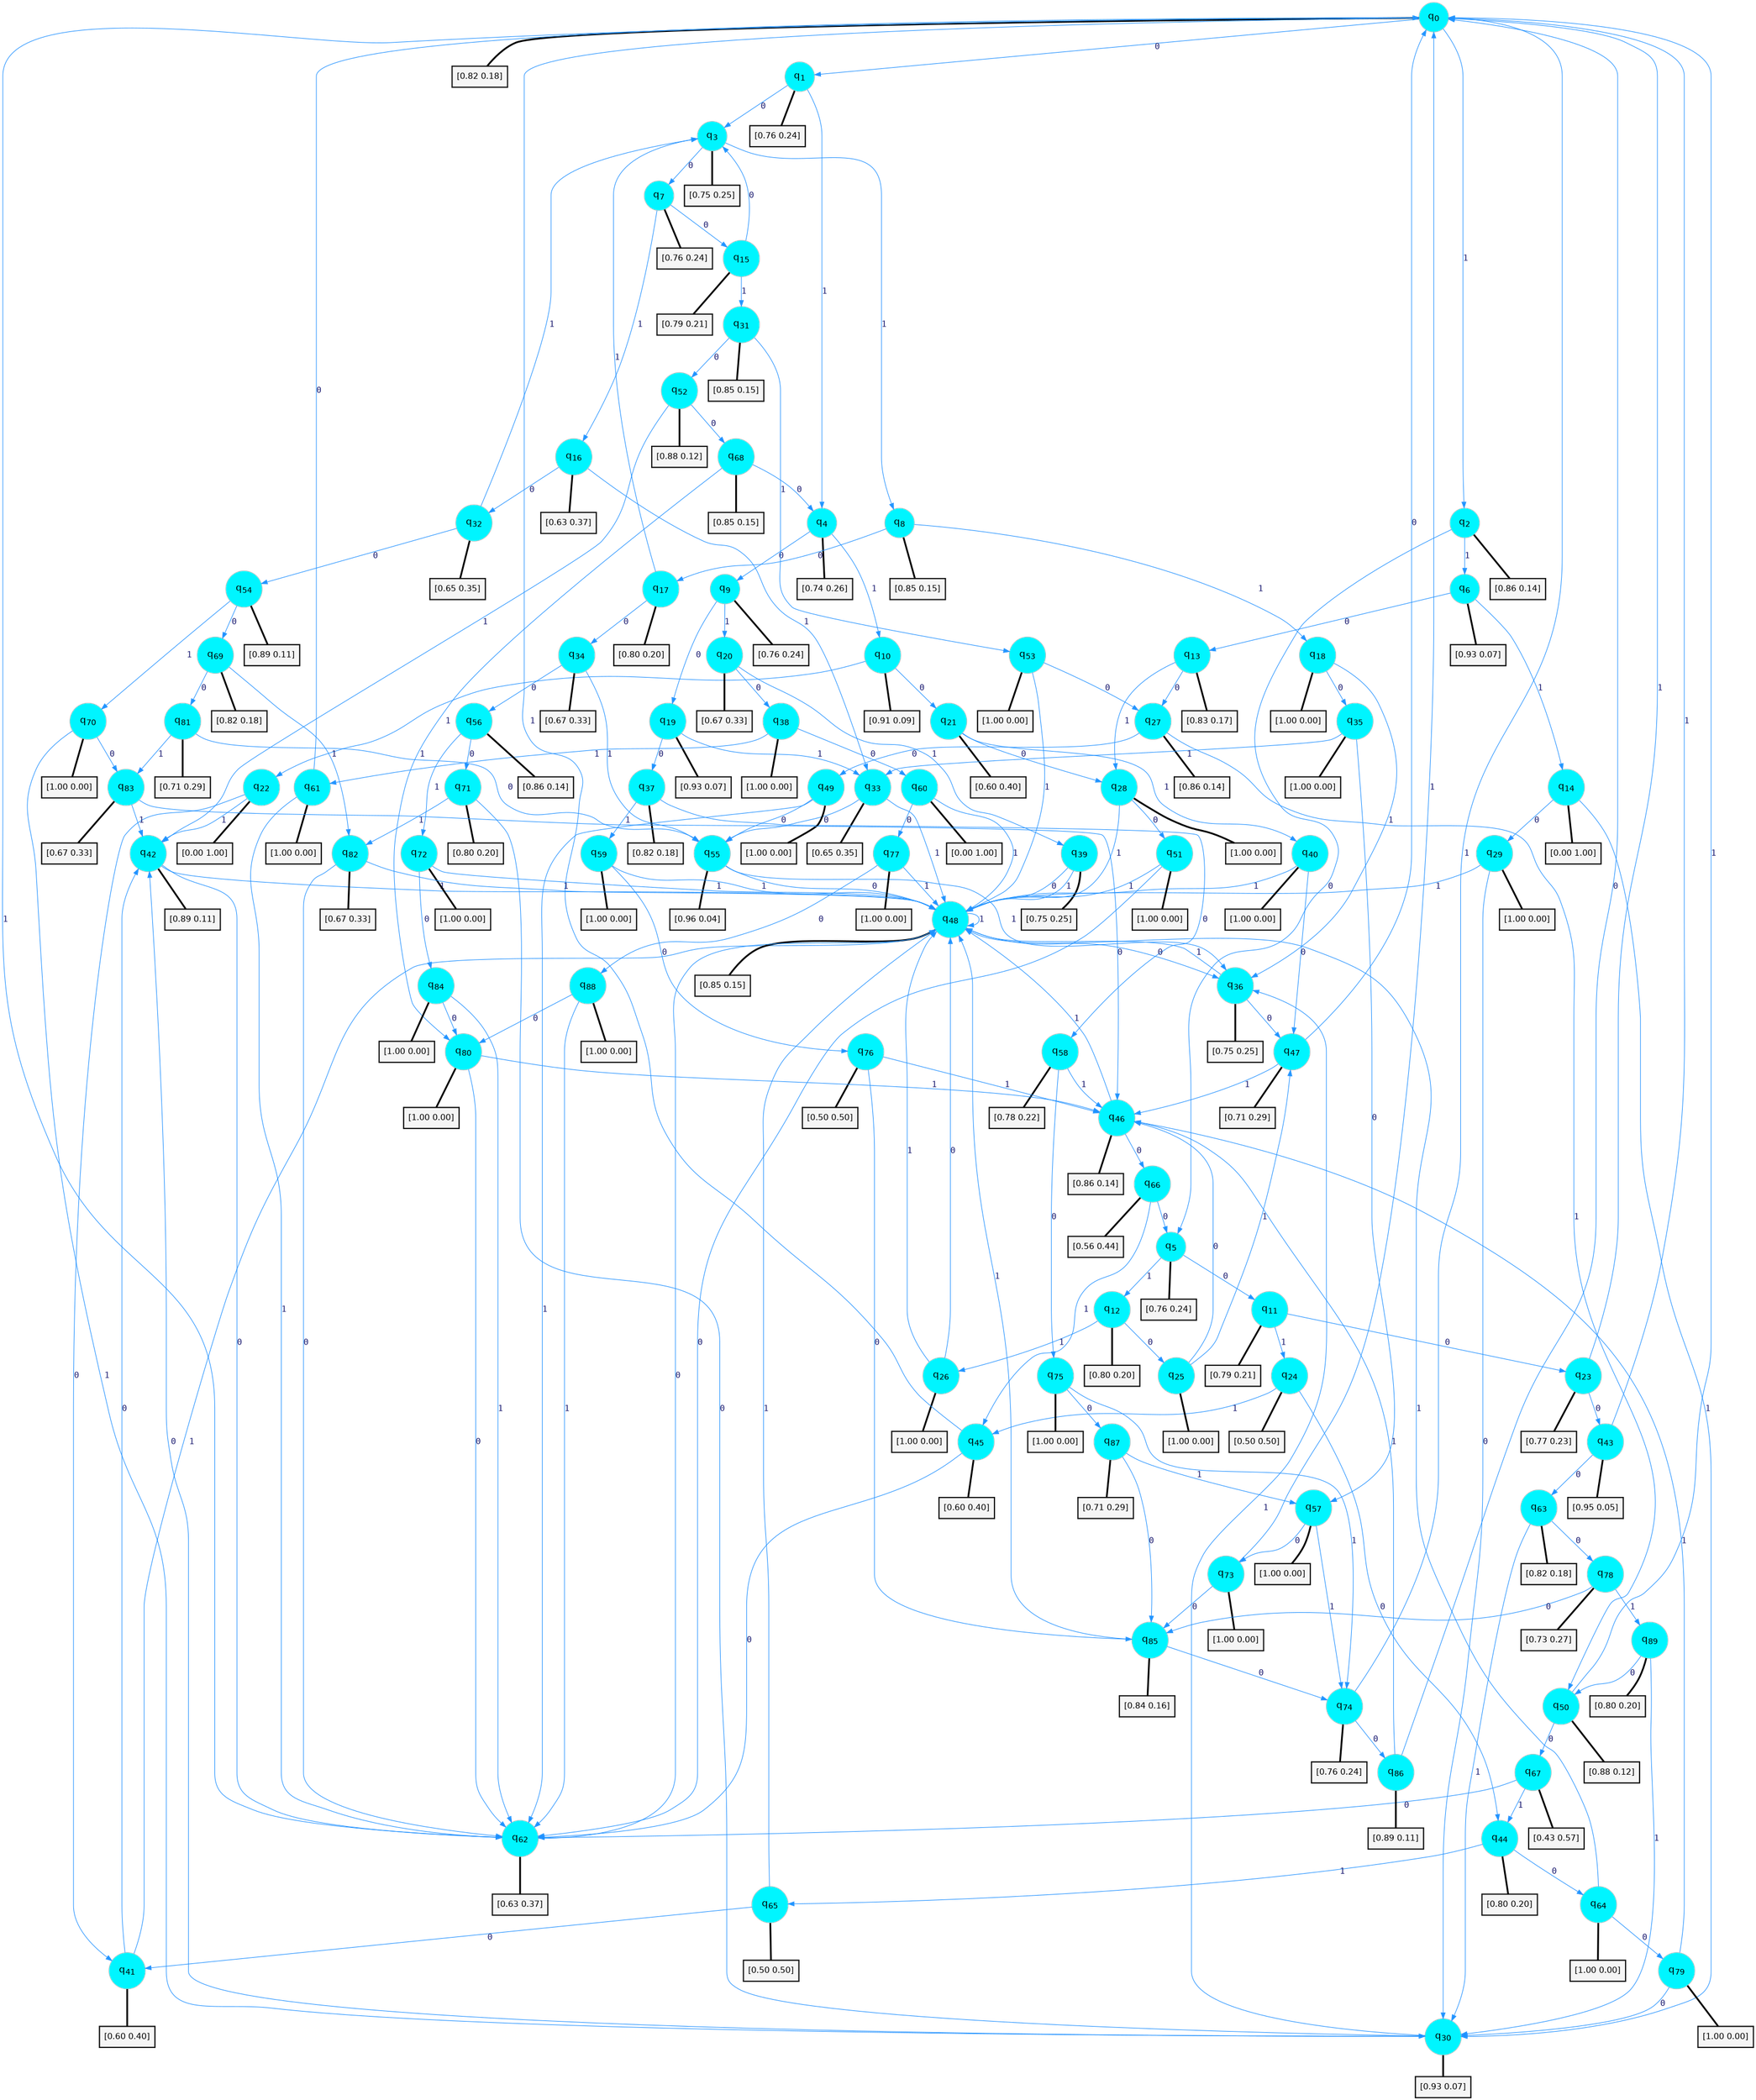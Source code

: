 digraph G {
graph [
bgcolor=transparent, dpi=300, rankdir=TD, size="40,25"];
node [
color=gray, fillcolor=turquoise1, fontcolor=black, fontname=Helvetica, fontsize=16, fontweight=bold, shape=circle, style=filled];
edge [
arrowsize=1, color=dodgerblue1, fontcolor=midnightblue, fontname=courier, fontweight=bold, penwidth=1, style=solid, weight=20];
0[label=<q<SUB>0</SUB>>];
1[label=<q<SUB>1</SUB>>];
2[label=<q<SUB>2</SUB>>];
3[label=<q<SUB>3</SUB>>];
4[label=<q<SUB>4</SUB>>];
5[label=<q<SUB>5</SUB>>];
6[label=<q<SUB>6</SUB>>];
7[label=<q<SUB>7</SUB>>];
8[label=<q<SUB>8</SUB>>];
9[label=<q<SUB>9</SUB>>];
10[label=<q<SUB>10</SUB>>];
11[label=<q<SUB>11</SUB>>];
12[label=<q<SUB>12</SUB>>];
13[label=<q<SUB>13</SUB>>];
14[label=<q<SUB>14</SUB>>];
15[label=<q<SUB>15</SUB>>];
16[label=<q<SUB>16</SUB>>];
17[label=<q<SUB>17</SUB>>];
18[label=<q<SUB>18</SUB>>];
19[label=<q<SUB>19</SUB>>];
20[label=<q<SUB>20</SUB>>];
21[label=<q<SUB>21</SUB>>];
22[label=<q<SUB>22</SUB>>];
23[label=<q<SUB>23</SUB>>];
24[label=<q<SUB>24</SUB>>];
25[label=<q<SUB>25</SUB>>];
26[label=<q<SUB>26</SUB>>];
27[label=<q<SUB>27</SUB>>];
28[label=<q<SUB>28</SUB>>];
29[label=<q<SUB>29</SUB>>];
30[label=<q<SUB>30</SUB>>];
31[label=<q<SUB>31</SUB>>];
32[label=<q<SUB>32</SUB>>];
33[label=<q<SUB>33</SUB>>];
34[label=<q<SUB>34</SUB>>];
35[label=<q<SUB>35</SUB>>];
36[label=<q<SUB>36</SUB>>];
37[label=<q<SUB>37</SUB>>];
38[label=<q<SUB>38</SUB>>];
39[label=<q<SUB>39</SUB>>];
40[label=<q<SUB>40</SUB>>];
41[label=<q<SUB>41</SUB>>];
42[label=<q<SUB>42</SUB>>];
43[label=<q<SUB>43</SUB>>];
44[label=<q<SUB>44</SUB>>];
45[label=<q<SUB>45</SUB>>];
46[label=<q<SUB>46</SUB>>];
47[label=<q<SUB>47</SUB>>];
48[label=<q<SUB>48</SUB>>];
49[label=<q<SUB>49</SUB>>];
50[label=<q<SUB>50</SUB>>];
51[label=<q<SUB>51</SUB>>];
52[label=<q<SUB>52</SUB>>];
53[label=<q<SUB>53</SUB>>];
54[label=<q<SUB>54</SUB>>];
55[label=<q<SUB>55</SUB>>];
56[label=<q<SUB>56</SUB>>];
57[label=<q<SUB>57</SUB>>];
58[label=<q<SUB>58</SUB>>];
59[label=<q<SUB>59</SUB>>];
60[label=<q<SUB>60</SUB>>];
61[label=<q<SUB>61</SUB>>];
62[label=<q<SUB>62</SUB>>];
63[label=<q<SUB>63</SUB>>];
64[label=<q<SUB>64</SUB>>];
65[label=<q<SUB>65</SUB>>];
66[label=<q<SUB>66</SUB>>];
67[label=<q<SUB>67</SUB>>];
68[label=<q<SUB>68</SUB>>];
69[label=<q<SUB>69</SUB>>];
70[label=<q<SUB>70</SUB>>];
71[label=<q<SUB>71</SUB>>];
72[label=<q<SUB>72</SUB>>];
73[label=<q<SUB>73</SUB>>];
74[label=<q<SUB>74</SUB>>];
75[label=<q<SUB>75</SUB>>];
76[label=<q<SUB>76</SUB>>];
77[label=<q<SUB>77</SUB>>];
78[label=<q<SUB>78</SUB>>];
79[label=<q<SUB>79</SUB>>];
80[label=<q<SUB>80</SUB>>];
81[label=<q<SUB>81</SUB>>];
82[label=<q<SUB>82</SUB>>];
83[label=<q<SUB>83</SUB>>];
84[label=<q<SUB>84</SUB>>];
85[label=<q<SUB>85</SUB>>];
86[label=<q<SUB>86</SUB>>];
87[label=<q<SUB>87</SUB>>];
88[label=<q<SUB>88</SUB>>];
89[label=<q<SUB>89</SUB>>];
90[label="[0.82 0.18]", shape=box,fontcolor=black, fontname=Helvetica, fontsize=14, penwidth=2, fillcolor=whitesmoke,color=black];
91[label="[0.76 0.24]", shape=box,fontcolor=black, fontname=Helvetica, fontsize=14, penwidth=2, fillcolor=whitesmoke,color=black];
92[label="[0.86 0.14]", shape=box,fontcolor=black, fontname=Helvetica, fontsize=14, penwidth=2, fillcolor=whitesmoke,color=black];
93[label="[0.75 0.25]", shape=box,fontcolor=black, fontname=Helvetica, fontsize=14, penwidth=2, fillcolor=whitesmoke,color=black];
94[label="[0.74 0.26]", shape=box,fontcolor=black, fontname=Helvetica, fontsize=14, penwidth=2, fillcolor=whitesmoke,color=black];
95[label="[0.76 0.24]", shape=box,fontcolor=black, fontname=Helvetica, fontsize=14, penwidth=2, fillcolor=whitesmoke,color=black];
96[label="[0.93 0.07]", shape=box,fontcolor=black, fontname=Helvetica, fontsize=14, penwidth=2, fillcolor=whitesmoke,color=black];
97[label="[0.76 0.24]", shape=box,fontcolor=black, fontname=Helvetica, fontsize=14, penwidth=2, fillcolor=whitesmoke,color=black];
98[label="[0.85 0.15]", shape=box,fontcolor=black, fontname=Helvetica, fontsize=14, penwidth=2, fillcolor=whitesmoke,color=black];
99[label="[0.76 0.24]", shape=box,fontcolor=black, fontname=Helvetica, fontsize=14, penwidth=2, fillcolor=whitesmoke,color=black];
100[label="[0.91 0.09]", shape=box,fontcolor=black, fontname=Helvetica, fontsize=14, penwidth=2, fillcolor=whitesmoke,color=black];
101[label="[0.79 0.21]", shape=box,fontcolor=black, fontname=Helvetica, fontsize=14, penwidth=2, fillcolor=whitesmoke,color=black];
102[label="[0.80 0.20]", shape=box,fontcolor=black, fontname=Helvetica, fontsize=14, penwidth=2, fillcolor=whitesmoke,color=black];
103[label="[0.83 0.17]", shape=box,fontcolor=black, fontname=Helvetica, fontsize=14, penwidth=2, fillcolor=whitesmoke,color=black];
104[label="[0.00 1.00]", shape=box,fontcolor=black, fontname=Helvetica, fontsize=14, penwidth=2, fillcolor=whitesmoke,color=black];
105[label="[0.79 0.21]", shape=box,fontcolor=black, fontname=Helvetica, fontsize=14, penwidth=2, fillcolor=whitesmoke,color=black];
106[label="[0.63 0.37]", shape=box,fontcolor=black, fontname=Helvetica, fontsize=14, penwidth=2, fillcolor=whitesmoke,color=black];
107[label="[0.80 0.20]", shape=box,fontcolor=black, fontname=Helvetica, fontsize=14, penwidth=2, fillcolor=whitesmoke,color=black];
108[label="[1.00 0.00]", shape=box,fontcolor=black, fontname=Helvetica, fontsize=14, penwidth=2, fillcolor=whitesmoke,color=black];
109[label="[0.93 0.07]", shape=box,fontcolor=black, fontname=Helvetica, fontsize=14, penwidth=2, fillcolor=whitesmoke,color=black];
110[label="[0.67 0.33]", shape=box,fontcolor=black, fontname=Helvetica, fontsize=14, penwidth=2, fillcolor=whitesmoke,color=black];
111[label="[0.60 0.40]", shape=box,fontcolor=black, fontname=Helvetica, fontsize=14, penwidth=2, fillcolor=whitesmoke,color=black];
112[label="[0.00 1.00]", shape=box,fontcolor=black, fontname=Helvetica, fontsize=14, penwidth=2, fillcolor=whitesmoke,color=black];
113[label="[0.77 0.23]", shape=box,fontcolor=black, fontname=Helvetica, fontsize=14, penwidth=2, fillcolor=whitesmoke,color=black];
114[label="[0.50 0.50]", shape=box,fontcolor=black, fontname=Helvetica, fontsize=14, penwidth=2, fillcolor=whitesmoke,color=black];
115[label="[1.00 0.00]", shape=box,fontcolor=black, fontname=Helvetica, fontsize=14, penwidth=2, fillcolor=whitesmoke,color=black];
116[label="[1.00 0.00]", shape=box,fontcolor=black, fontname=Helvetica, fontsize=14, penwidth=2, fillcolor=whitesmoke,color=black];
117[label="[0.86 0.14]", shape=box,fontcolor=black, fontname=Helvetica, fontsize=14, penwidth=2, fillcolor=whitesmoke,color=black];
118[label="[1.00 0.00]", shape=box,fontcolor=black, fontname=Helvetica, fontsize=14, penwidth=2, fillcolor=whitesmoke,color=black];
119[label="[1.00 0.00]", shape=box,fontcolor=black, fontname=Helvetica, fontsize=14, penwidth=2, fillcolor=whitesmoke,color=black];
120[label="[0.93 0.07]", shape=box,fontcolor=black, fontname=Helvetica, fontsize=14, penwidth=2, fillcolor=whitesmoke,color=black];
121[label="[0.85 0.15]", shape=box,fontcolor=black, fontname=Helvetica, fontsize=14, penwidth=2, fillcolor=whitesmoke,color=black];
122[label="[0.65 0.35]", shape=box,fontcolor=black, fontname=Helvetica, fontsize=14, penwidth=2, fillcolor=whitesmoke,color=black];
123[label="[0.65 0.35]", shape=box,fontcolor=black, fontname=Helvetica, fontsize=14, penwidth=2, fillcolor=whitesmoke,color=black];
124[label="[0.67 0.33]", shape=box,fontcolor=black, fontname=Helvetica, fontsize=14, penwidth=2, fillcolor=whitesmoke,color=black];
125[label="[1.00 0.00]", shape=box,fontcolor=black, fontname=Helvetica, fontsize=14, penwidth=2, fillcolor=whitesmoke,color=black];
126[label="[0.75 0.25]", shape=box,fontcolor=black, fontname=Helvetica, fontsize=14, penwidth=2, fillcolor=whitesmoke,color=black];
127[label="[0.82 0.18]", shape=box,fontcolor=black, fontname=Helvetica, fontsize=14, penwidth=2, fillcolor=whitesmoke,color=black];
128[label="[1.00 0.00]", shape=box,fontcolor=black, fontname=Helvetica, fontsize=14, penwidth=2, fillcolor=whitesmoke,color=black];
129[label="[0.75 0.25]", shape=box,fontcolor=black, fontname=Helvetica, fontsize=14, penwidth=2, fillcolor=whitesmoke,color=black];
130[label="[1.00 0.00]", shape=box,fontcolor=black, fontname=Helvetica, fontsize=14, penwidth=2, fillcolor=whitesmoke,color=black];
131[label="[0.60 0.40]", shape=box,fontcolor=black, fontname=Helvetica, fontsize=14, penwidth=2, fillcolor=whitesmoke,color=black];
132[label="[0.89 0.11]", shape=box,fontcolor=black, fontname=Helvetica, fontsize=14, penwidth=2, fillcolor=whitesmoke,color=black];
133[label="[0.95 0.05]", shape=box,fontcolor=black, fontname=Helvetica, fontsize=14, penwidth=2, fillcolor=whitesmoke,color=black];
134[label="[0.80 0.20]", shape=box,fontcolor=black, fontname=Helvetica, fontsize=14, penwidth=2, fillcolor=whitesmoke,color=black];
135[label="[0.60 0.40]", shape=box,fontcolor=black, fontname=Helvetica, fontsize=14, penwidth=2, fillcolor=whitesmoke,color=black];
136[label="[0.86 0.14]", shape=box,fontcolor=black, fontname=Helvetica, fontsize=14, penwidth=2, fillcolor=whitesmoke,color=black];
137[label="[0.71 0.29]", shape=box,fontcolor=black, fontname=Helvetica, fontsize=14, penwidth=2, fillcolor=whitesmoke,color=black];
138[label="[0.85 0.15]", shape=box,fontcolor=black, fontname=Helvetica, fontsize=14, penwidth=2, fillcolor=whitesmoke,color=black];
139[label="[1.00 0.00]", shape=box,fontcolor=black, fontname=Helvetica, fontsize=14, penwidth=2, fillcolor=whitesmoke,color=black];
140[label="[0.88 0.12]", shape=box,fontcolor=black, fontname=Helvetica, fontsize=14, penwidth=2, fillcolor=whitesmoke,color=black];
141[label="[1.00 0.00]", shape=box,fontcolor=black, fontname=Helvetica, fontsize=14, penwidth=2, fillcolor=whitesmoke,color=black];
142[label="[0.88 0.12]", shape=box,fontcolor=black, fontname=Helvetica, fontsize=14, penwidth=2, fillcolor=whitesmoke,color=black];
143[label="[1.00 0.00]", shape=box,fontcolor=black, fontname=Helvetica, fontsize=14, penwidth=2, fillcolor=whitesmoke,color=black];
144[label="[0.89 0.11]", shape=box,fontcolor=black, fontname=Helvetica, fontsize=14, penwidth=2, fillcolor=whitesmoke,color=black];
145[label="[0.96 0.04]", shape=box,fontcolor=black, fontname=Helvetica, fontsize=14, penwidth=2, fillcolor=whitesmoke,color=black];
146[label="[0.86 0.14]", shape=box,fontcolor=black, fontname=Helvetica, fontsize=14, penwidth=2, fillcolor=whitesmoke,color=black];
147[label="[1.00 0.00]", shape=box,fontcolor=black, fontname=Helvetica, fontsize=14, penwidth=2, fillcolor=whitesmoke,color=black];
148[label="[0.78 0.22]", shape=box,fontcolor=black, fontname=Helvetica, fontsize=14, penwidth=2, fillcolor=whitesmoke,color=black];
149[label="[1.00 0.00]", shape=box,fontcolor=black, fontname=Helvetica, fontsize=14, penwidth=2, fillcolor=whitesmoke,color=black];
150[label="[0.00 1.00]", shape=box,fontcolor=black, fontname=Helvetica, fontsize=14, penwidth=2, fillcolor=whitesmoke,color=black];
151[label="[1.00 0.00]", shape=box,fontcolor=black, fontname=Helvetica, fontsize=14, penwidth=2, fillcolor=whitesmoke,color=black];
152[label="[0.63 0.37]", shape=box,fontcolor=black, fontname=Helvetica, fontsize=14, penwidth=2, fillcolor=whitesmoke,color=black];
153[label="[0.82 0.18]", shape=box,fontcolor=black, fontname=Helvetica, fontsize=14, penwidth=2, fillcolor=whitesmoke,color=black];
154[label="[1.00 0.00]", shape=box,fontcolor=black, fontname=Helvetica, fontsize=14, penwidth=2, fillcolor=whitesmoke,color=black];
155[label="[0.50 0.50]", shape=box,fontcolor=black, fontname=Helvetica, fontsize=14, penwidth=2, fillcolor=whitesmoke,color=black];
156[label="[0.56 0.44]", shape=box,fontcolor=black, fontname=Helvetica, fontsize=14, penwidth=2, fillcolor=whitesmoke,color=black];
157[label="[0.43 0.57]", shape=box,fontcolor=black, fontname=Helvetica, fontsize=14, penwidth=2, fillcolor=whitesmoke,color=black];
158[label="[0.85 0.15]", shape=box,fontcolor=black, fontname=Helvetica, fontsize=14, penwidth=2, fillcolor=whitesmoke,color=black];
159[label="[0.82 0.18]", shape=box,fontcolor=black, fontname=Helvetica, fontsize=14, penwidth=2, fillcolor=whitesmoke,color=black];
160[label="[1.00 0.00]", shape=box,fontcolor=black, fontname=Helvetica, fontsize=14, penwidth=2, fillcolor=whitesmoke,color=black];
161[label="[0.80 0.20]", shape=box,fontcolor=black, fontname=Helvetica, fontsize=14, penwidth=2, fillcolor=whitesmoke,color=black];
162[label="[1.00 0.00]", shape=box,fontcolor=black, fontname=Helvetica, fontsize=14, penwidth=2, fillcolor=whitesmoke,color=black];
163[label="[1.00 0.00]", shape=box,fontcolor=black, fontname=Helvetica, fontsize=14, penwidth=2, fillcolor=whitesmoke,color=black];
164[label="[0.76 0.24]", shape=box,fontcolor=black, fontname=Helvetica, fontsize=14, penwidth=2, fillcolor=whitesmoke,color=black];
165[label="[1.00 0.00]", shape=box,fontcolor=black, fontname=Helvetica, fontsize=14, penwidth=2, fillcolor=whitesmoke,color=black];
166[label="[0.50 0.50]", shape=box,fontcolor=black, fontname=Helvetica, fontsize=14, penwidth=2, fillcolor=whitesmoke,color=black];
167[label="[1.00 0.00]", shape=box,fontcolor=black, fontname=Helvetica, fontsize=14, penwidth=2, fillcolor=whitesmoke,color=black];
168[label="[0.73 0.27]", shape=box,fontcolor=black, fontname=Helvetica, fontsize=14, penwidth=2, fillcolor=whitesmoke,color=black];
169[label="[1.00 0.00]", shape=box,fontcolor=black, fontname=Helvetica, fontsize=14, penwidth=2, fillcolor=whitesmoke,color=black];
170[label="[1.00 0.00]", shape=box,fontcolor=black, fontname=Helvetica, fontsize=14, penwidth=2, fillcolor=whitesmoke,color=black];
171[label="[0.71 0.29]", shape=box,fontcolor=black, fontname=Helvetica, fontsize=14, penwidth=2, fillcolor=whitesmoke,color=black];
172[label="[0.67 0.33]", shape=box,fontcolor=black, fontname=Helvetica, fontsize=14, penwidth=2, fillcolor=whitesmoke,color=black];
173[label="[0.67 0.33]", shape=box,fontcolor=black, fontname=Helvetica, fontsize=14, penwidth=2, fillcolor=whitesmoke,color=black];
174[label="[1.00 0.00]", shape=box,fontcolor=black, fontname=Helvetica, fontsize=14, penwidth=2, fillcolor=whitesmoke,color=black];
175[label="[0.84 0.16]", shape=box,fontcolor=black, fontname=Helvetica, fontsize=14, penwidth=2, fillcolor=whitesmoke,color=black];
176[label="[0.89 0.11]", shape=box,fontcolor=black, fontname=Helvetica, fontsize=14, penwidth=2, fillcolor=whitesmoke,color=black];
177[label="[0.71 0.29]", shape=box,fontcolor=black, fontname=Helvetica, fontsize=14, penwidth=2, fillcolor=whitesmoke,color=black];
178[label="[1.00 0.00]", shape=box,fontcolor=black, fontname=Helvetica, fontsize=14, penwidth=2, fillcolor=whitesmoke,color=black];
179[label="[0.80 0.20]", shape=box,fontcolor=black, fontname=Helvetica, fontsize=14, penwidth=2, fillcolor=whitesmoke,color=black];
0->1 [label=0];
0->2 [label=1];
0->90 [arrowhead=none, penwidth=3,color=black];
1->3 [label=0];
1->4 [label=1];
1->91 [arrowhead=none, penwidth=3,color=black];
2->5 [label=0];
2->6 [label=1];
2->92 [arrowhead=none, penwidth=3,color=black];
3->7 [label=0];
3->8 [label=1];
3->93 [arrowhead=none, penwidth=3,color=black];
4->9 [label=0];
4->10 [label=1];
4->94 [arrowhead=none, penwidth=3,color=black];
5->11 [label=0];
5->12 [label=1];
5->95 [arrowhead=none, penwidth=3,color=black];
6->13 [label=0];
6->14 [label=1];
6->96 [arrowhead=none, penwidth=3,color=black];
7->15 [label=0];
7->16 [label=1];
7->97 [arrowhead=none, penwidth=3,color=black];
8->17 [label=0];
8->18 [label=1];
8->98 [arrowhead=none, penwidth=3,color=black];
9->19 [label=0];
9->20 [label=1];
9->99 [arrowhead=none, penwidth=3,color=black];
10->21 [label=0];
10->22 [label=1];
10->100 [arrowhead=none, penwidth=3,color=black];
11->23 [label=0];
11->24 [label=1];
11->101 [arrowhead=none, penwidth=3,color=black];
12->25 [label=0];
12->26 [label=1];
12->102 [arrowhead=none, penwidth=3,color=black];
13->27 [label=0];
13->28 [label=1];
13->103 [arrowhead=none, penwidth=3,color=black];
14->29 [label=0];
14->30 [label=1];
14->104 [arrowhead=none, penwidth=3,color=black];
15->3 [label=0];
15->31 [label=1];
15->105 [arrowhead=none, penwidth=3,color=black];
16->32 [label=0];
16->33 [label=1];
16->106 [arrowhead=none, penwidth=3,color=black];
17->34 [label=0];
17->3 [label=1];
17->107 [arrowhead=none, penwidth=3,color=black];
18->35 [label=0];
18->36 [label=1];
18->108 [arrowhead=none, penwidth=3,color=black];
19->37 [label=0];
19->33 [label=1];
19->109 [arrowhead=none, penwidth=3,color=black];
20->38 [label=0];
20->39 [label=1];
20->110 [arrowhead=none, penwidth=3,color=black];
21->28 [label=0];
21->40 [label=1];
21->111 [arrowhead=none, penwidth=3,color=black];
22->41 [label=0];
22->42 [label=1];
22->112 [arrowhead=none, penwidth=3,color=black];
23->43 [label=0];
23->0 [label=1];
23->113 [arrowhead=none, penwidth=3,color=black];
24->44 [label=0];
24->45 [label=1];
24->114 [arrowhead=none, penwidth=3,color=black];
25->46 [label=0];
25->47 [label=1];
25->115 [arrowhead=none, penwidth=3,color=black];
26->48 [label=0];
26->48 [label=1];
26->116 [arrowhead=none, penwidth=3,color=black];
27->49 [label=0];
27->50 [label=1];
27->117 [arrowhead=none, penwidth=3,color=black];
28->51 [label=0];
28->48 [label=1];
28->118 [arrowhead=none, penwidth=3,color=black];
29->30 [label=0];
29->48 [label=1];
29->119 [arrowhead=none, penwidth=3,color=black];
30->42 [label=0];
30->36 [label=1];
30->120 [arrowhead=none, penwidth=3,color=black];
31->52 [label=0];
31->53 [label=1];
31->121 [arrowhead=none, penwidth=3,color=black];
32->54 [label=0];
32->3 [label=1];
32->122 [arrowhead=none, penwidth=3,color=black];
33->55 [label=0];
33->48 [label=1];
33->123 [arrowhead=none, penwidth=3,color=black];
34->56 [label=0];
34->55 [label=1];
34->124 [arrowhead=none, penwidth=3,color=black];
35->57 [label=0];
35->33 [label=1];
35->125 [arrowhead=none, penwidth=3,color=black];
36->47 [label=0];
36->48 [label=1];
36->126 [arrowhead=none, penwidth=3,color=black];
37->58 [label=0];
37->59 [label=1];
37->127 [arrowhead=none, penwidth=3,color=black];
38->60 [label=0];
38->61 [label=1];
38->128 [arrowhead=none, penwidth=3,color=black];
39->48 [label=0];
39->48 [label=1];
39->129 [arrowhead=none, penwidth=3,color=black];
40->47 [label=0];
40->48 [label=1];
40->130 [arrowhead=none, penwidth=3,color=black];
41->42 [label=0];
41->48 [label=1];
41->131 [arrowhead=none, penwidth=3,color=black];
42->62 [label=0];
42->48 [label=1];
42->132 [arrowhead=none, penwidth=3,color=black];
43->63 [label=0];
43->0 [label=1];
43->133 [arrowhead=none, penwidth=3,color=black];
44->64 [label=0];
44->65 [label=1];
44->134 [arrowhead=none, penwidth=3,color=black];
45->62 [label=0];
45->0 [label=1];
45->135 [arrowhead=none, penwidth=3,color=black];
46->66 [label=0];
46->48 [label=1];
46->136 [arrowhead=none, penwidth=3,color=black];
47->0 [label=0];
47->46 [label=1];
47->137 [arrowhead=none, penwidth=3,color=black];
48->36 [label=0];
48->48 [label=1];
48->138 [arrowhead=none, penwidth=3,color=black];
49->55 [label=0];
49->62 [label=1];
49->139 [arrowhead=none, penwidth=3,color=black];
50->67 [label=0];
50->0 [label=1];
50->140 [arrowhead=none, penwidth=3,color=black];
51->62 [label=0];
51->48 [label=1];
51->141 [arrowhead=none, penwidth=3,color=black];
52->68 [label=0];
52->42 [label=1];
52->142 [arrowhead=none, penwidth=3,color=black];
53->27 [label=0];
53->48 [label=1];
53->143 [arrowhead=none, penwidth=3,color=black];
54->69 [label=0];
54->70 [label=1];
54->144 [arrowhead=none, penwidth=3,color=black];
55->48 [label=0];
55->36 [label=1];
55->145 [arrowhead=none, penwidth=3,color=black];
56->71 [label=0];
56->72 [label=1];
56->146 [arrowhead=none, penwidth=3,color=black];
57->73 [label=0];
57->74 [label=1];
57->147 [arrowhead=none, penwidth=3,color=black];
58->75 [label=0];
58->46 [label=1];
58->148 [arrowhead=none, penwidth=3,color=black];
59->76 [label=0];
59->48 [label=1];
59->149 [arrowhead=none, penwidth=3,color=black];
60->77 [label=0];
60->48 [label=1];
60->150 [arrowhead=none, penwidth=3,color=black];
61->0 [label=0];
61->62 [label=1];
61->151 [arrowhead=none, penwidth=3,color=black];
62->48 [label=0];
62->0 [label=1];
62->152 [arrowhead=none, penwidth=3,color=black];
63->78 [label=0];
63->30 [label=1];
63->153 [arrowhead=none, penwidth=3,color=black];
64->79 [label=0];
64->48 [label=1];
64->154 [arrowhead=none, penwidth=3,color=black];
65->41 [label=0];
65->48 [label=1];
65->155 [arrowhead=none, penwidth=3,color=black];
66->5 [label=0];
66->45 [label=1];
66->156 [arrowhead=none, penwidth=3,color=black];
67->62 [label=0];
67->44 [label=1];
67->157 [arrowhead=none, penwidth=3,color=black];
68->4 [label=0];
68->80 [label=1];
68->158 [arrowhead=none, penwidth=3,color=black];
69->81 [label=0];
69->82 [label=1];
69->159 [arrowhead=none, penwidth=3,color=black];
70->83 [label=0];
70->30 [label=1];
70->160 [arrowhead=none, penwidth=3,color=black];
71->30 [label=0];
71->82 [label=1];
71->161 [arrowhead=none, penwidth=3,color=black];
72->84 [label=0];
72->48 [label=1];
72->162 [arrowhead=none, penwidth=3,color=black];
73->85 [label=0];
73->0 [label=1];
73->163 [arrowhead=none, penwidth=3,color=black];
74->86 [label=0];
74->0 [label=1];
74->164 [arrowhead=none, penwidth=3,color=black];
75->87 [label=0];
75->74 [label=1];
75->165 [arrowhead=none, penwidth=3,color=black];
76->85 [label=0];
76->46 [label=1];
76->166 [arrowhead=none, penwidth=3,color=black];
77->88 [label=0];
77->48 [label=1];
77->167 [arrowhead=none, penwidth=3,color=black];
78->85 [label=0];
78->89 [label=1];
78->168 [arrowhead=none, penwidth=3,color=black];
79->30 [label=0];
79->46 [label=1];
79->169 [arrowhead=none, penwidth=3,color=black];
80->62 [label=0];
80->46 [label=1];
80->170 [arrowhead=none, penwidth=3,color=black];
81->55 [label=0];
81->83 [label=1];
81->171 [arrowhead=none, penwidth=3,color=black];
82->62 [label=0];
82->48 [label=1];
82->172 [arrowhead=none, penwidth=3,color=black];
83->46 [label=0];
83->42 [label=1];
83->173 [arrowhead=none, penwidth=3,color=black];
84->80 [label=0];
84->62 [label=1];
84->174 [arrowhead=none, penwidth=3,color=black];
85->74 [label=0];
85->48 [label=1];
85->175 [arrowhead=none, penwidth=3,color=black];
86->0 [label=0];
86->46 [label=1];
86->176 [arrowhead=none, penwidth=3,color=black];
87->85 [label=0];
87->57 [label=1];
87->177 [arrowhead=none, penwidth=3,color=black];
88->80 [label=0];
88->62 [label=1];
88->178 [arrowhead=none, penwidth=3,color=black];
89->50 [label=0];
89->30 [label=1];
89->179 [arrowhead=none, penwidth=3,color=black];
}

